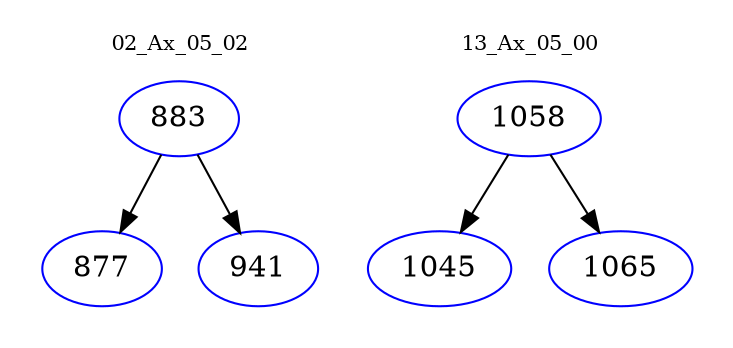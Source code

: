 digraph{
subgraph cluster_0 {
color = white
label = "02_Ax_05_02";
fontsize=10;
T0_883 [label="883", color="blue"]
T0_883 -> T0_877 [color="black"]
T0_877 [label="877", color="blue"]
T0_883 -> T0_941 [color="black"]
T0_941 [label="941", color="blue"]
}
subgraph cluster_1 {
color = white
label = "13_Ax_05_00";
fontsize=10;
T1_1058 [label="1058", color="blue"]
T1_1058 -> T1_1045 [color="black"]
T1_1045 [label="1045", color="blue"]
T1_1058 -> T1_1065 [color="black"]
T1_1065 [label="1065", color="blue"]
}
}
